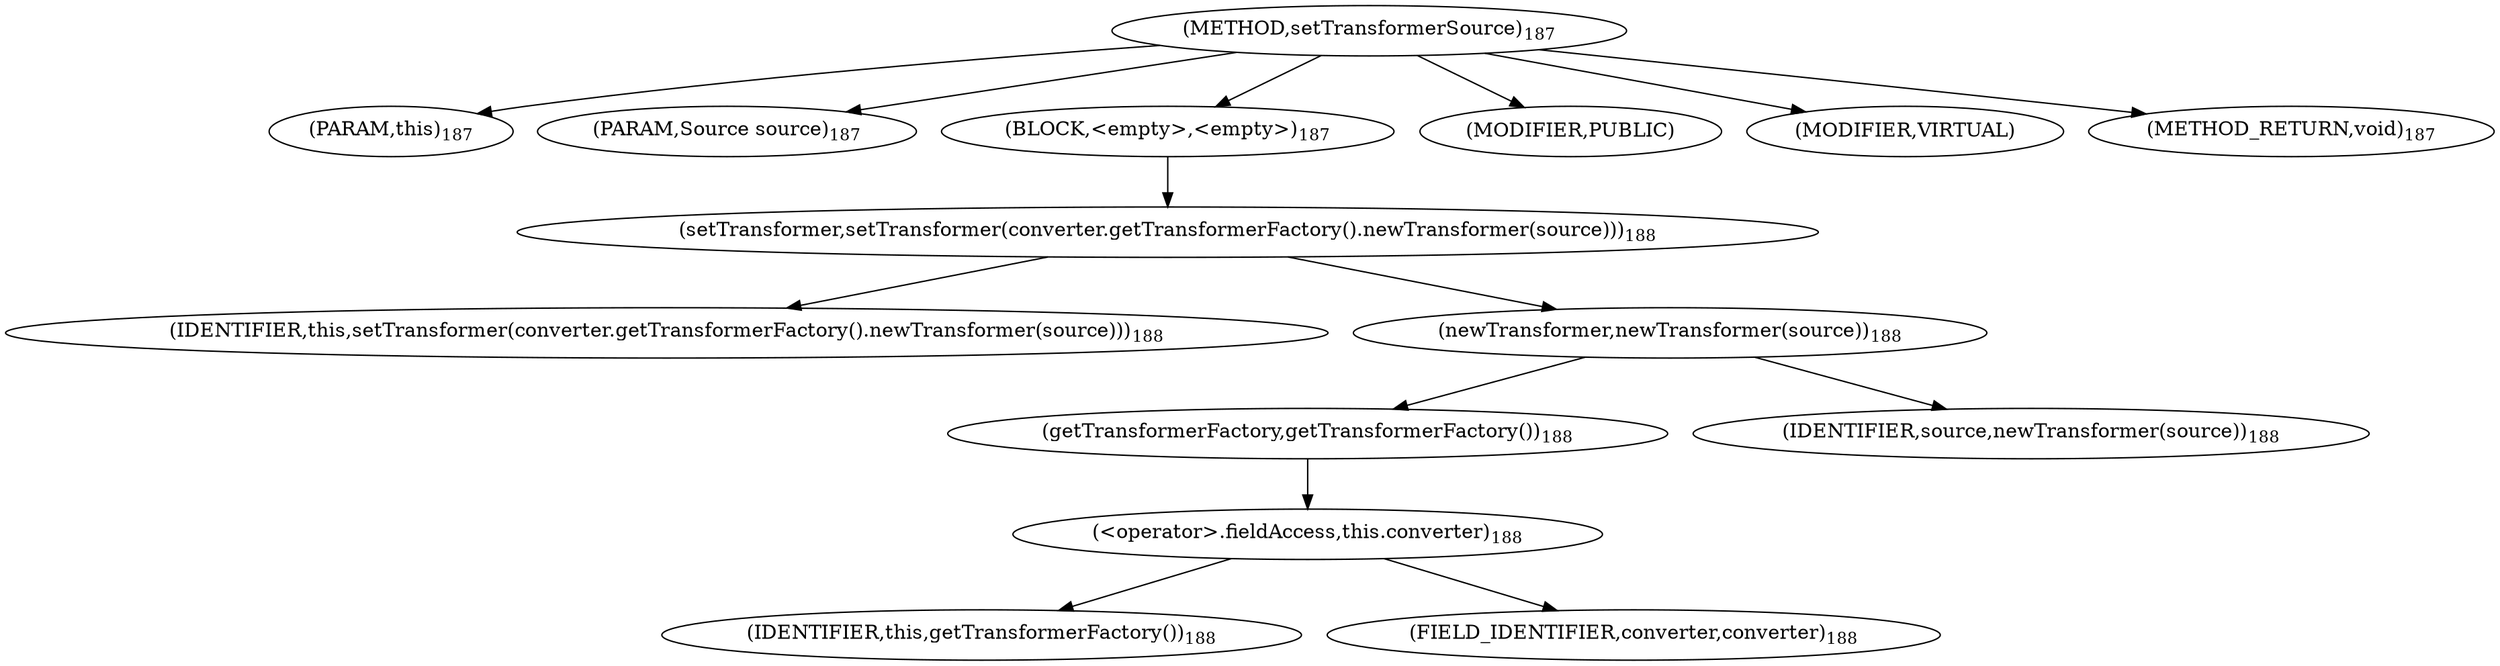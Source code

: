 digraph "setTransformerSource" {  
"447" [label = <(METHOD,setTransformerSource)<SUB>187</SUB>> ]
"31" [label = <(PARAM,this)<SUB>187</SUB>> ]
"448" [label = <(PARAM,Source source)<SUB>187</SUB>> ]
"449" [label = <(BLOCK,&lt;empty&gt;,&lt;empty&gt;)<SUB>187</SUB>> ]
"450" [label = <(setTransformer,setTransformer(converter.getTransformerFactory().newTransformer(source)))<SUB>188</SUB>> ]
"30" [label = <(IDENTIFIER,this,setTransformer(converter.getTransformerFactory().newTransformer(source)))<SUB>188</SUB>> ]
"451" [label = <(newTransformer,newTransformer(source))<SUB>188</SUB>> ]
"452" [label = <(getTransformerFactory,getTransformerFactory())<SUB>188</SUB>> ]
"453" [label = <(&lt;operator&gt;.fieldAccess,this.converter)<SUB>188</SUB>> ]
"454" [label = <(IDENTIFIER,this,getTransformerFactory())<SUB>188</SUB>> ]
"455" [label = <(FIELD_IDENTIFIER,converter,converter)<SUB>188</SUB>> ]
"456" [label = <(IDENTIFIER,source,newTransformer(source))<SUB>188</SUB>> ]
"457" [label = <(MODIFIER,PUBLIC)> ]
"458" [label = <(MODIFIER,VIRTUAL)> ]
"459" [label = <(METHOD_RETURN,void)<SUB>187</SUB>> ]
  "447" -> "31" 
  "447" -> "448" 
  "447" -> "449" 
  "447" -> "457" 
  "447" -> "458" 
  "447" -> "459" 
  "449" -> "450" 
  "450" -> "30" 
  "450" -> "451" 
  "451" -> "452" 
  "451" -> "456" 
  "452" -> "453" 
  "453" -> "454" 
  "453" -> "455" 
}
